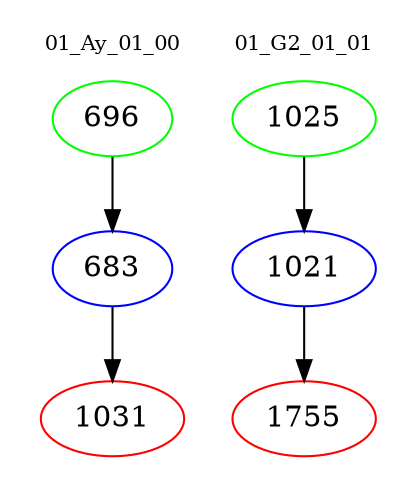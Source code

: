 digraph{
subgraph cluster_0 {
color = white
label = "01_Ay_01_00";
fontsize=10;
T0_696 [label="696", color="green"]
T0_696 -> T0_683 [color="black"]
T0_683 [label="683", color="blue"]
T0_683 -> T0_1031 [color="black"]
T0_1031 [label="1031", color="red"]
}
subgraph cluster_1 {
color = white
label = "01_G2_01_01";
fontsize=10;
T1_1025 [label="1025", color="green"]
T1_1025 -> T1_1021 [color="black"]
T1_1021 [label="1021", color="blue"]
T1_1021 -> T1_1755 [color="black"]
T1_1755 [label="1755", color="red"]
}
}
